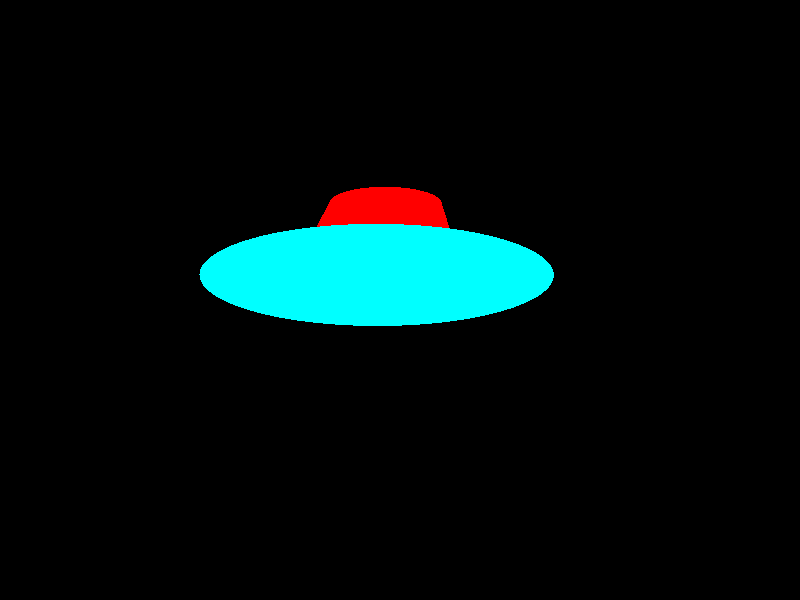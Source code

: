 sphere {
<0, 0, -2>
3
pigment { color rgb <0,1,1> }  
}
cylinder {
<0, 0, -2>
<0, 10, -2>
1.5
pigment { color rgb <1,0,0> }
}
camera {
up< 1, -2, 3 >
direction < 1,1,1>
location <2,-9,-10>
look_at <-1,0,0>
angle 60
right< 1, 1, 0.2 >
}
light_source {
<0, 10, -10>
color rgb <1,1,1>
}
